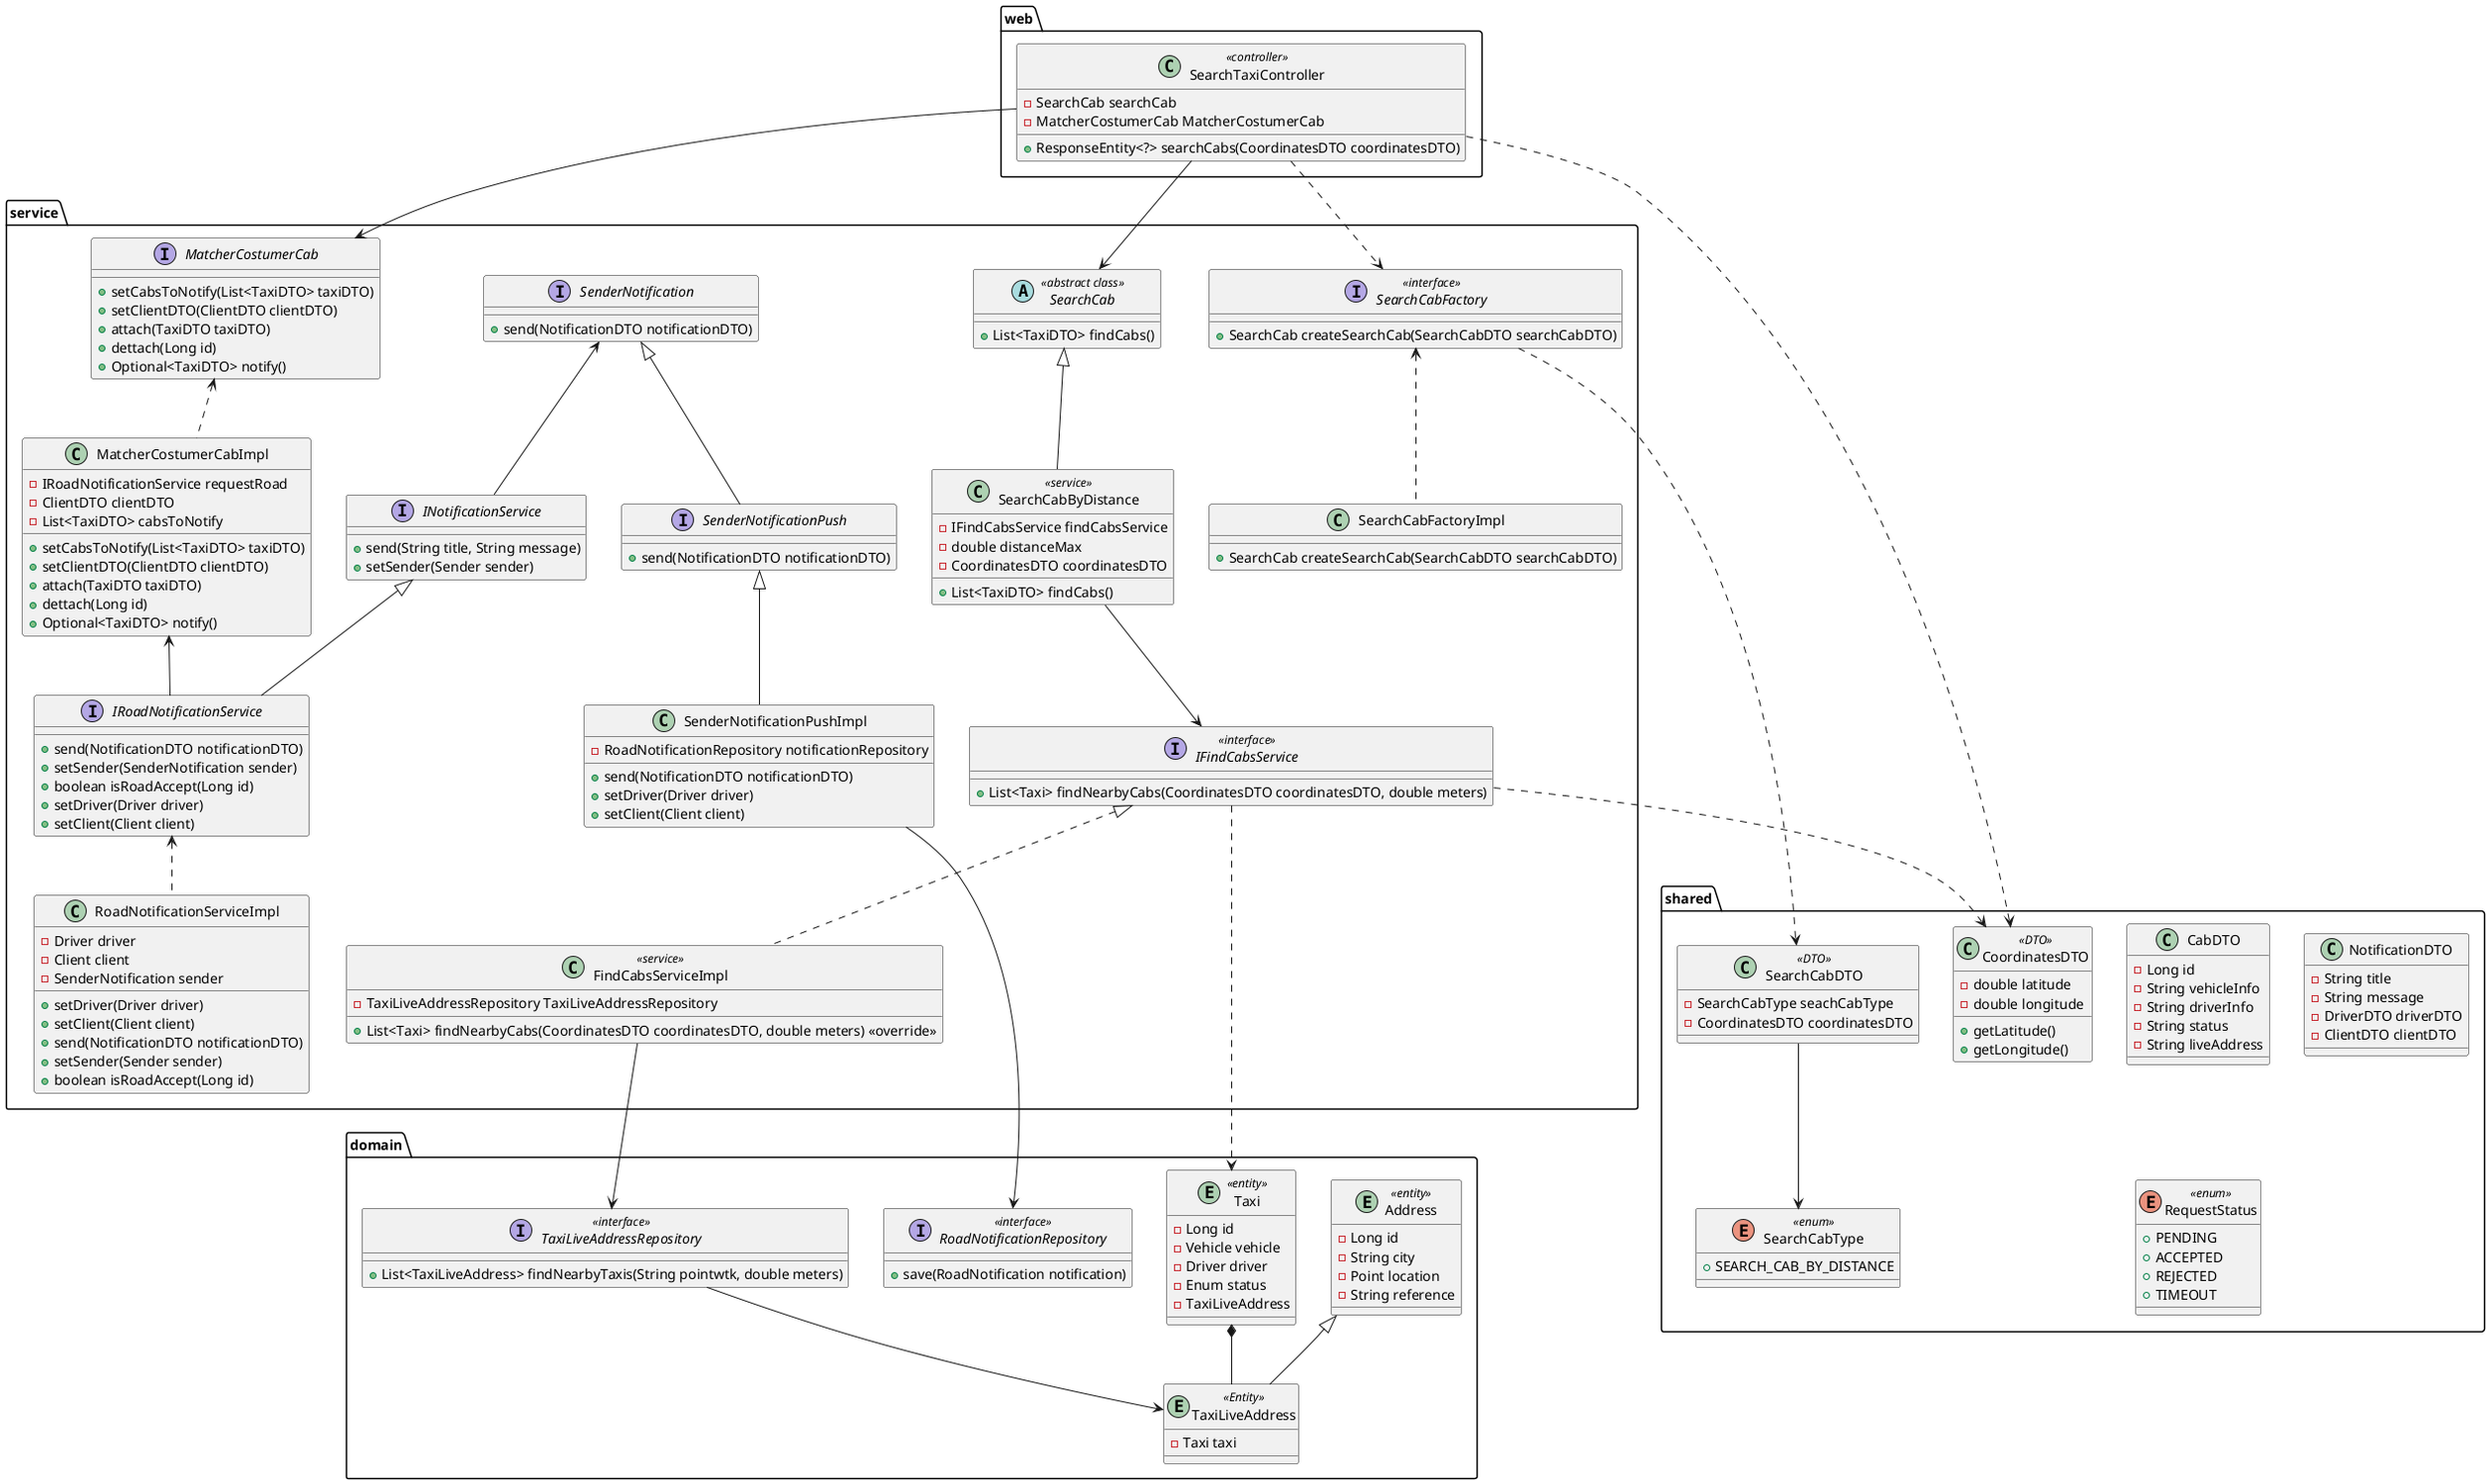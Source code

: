 @startuml  uml
top to bottom direction
package web {
    class SearchTaxiController <<controller>> {
        - SearchCab searchCab
        - MatcherCostumerCab MatcherCostumerCab
        + ResponseEntity<?> searchCabs(CoordinatesDTO coordinatesDTO)
    }
}
package domain{
    entity Address <<entity>> {
        - Long id
        - String city
        - Point location
        - String reference
    }

    entity TaxiLiveAddress <<Entity>> {
        - Taxi taxi
    }

    entity Taxi <<entity>> {
        - Long id
        - Vehicle vehicle
        - Driver driver
        - Enum status
        - TaxiLiveAddress
    }

    interface TaxiLiveAddressRepository <<interface>> {
        + List<TaxiLiveAddress> findNearbyTaxis(String pointwtk, double meters)
    }

    interface RoadNotificationRepository <<interface>> {
        + save(RoadNotification notification)
    }
}

package shared {
    class CoordinatesDTO <<DTO>>{
        - double latitude
        - double longitude
        + getLatitude()
        + getLongitude()
    }

    class SearchCabDTO <<DTO>> {
        - SearchCabType seachCabType
        - CoordinatesDTO coordinatesDTO
    }

    enum SearchCabType <<enum>> {
        + SEARCH_CAB_BY_DISTANCE
    }

    class CabDTO {
        - Long id
        - String vehicleInfo
        - String driverInfo
        - String status
        - String liveAddress
    }

    class NotificationDTO {
        - String title
        - String message
        - DriverDTO driverDTO
        - ClientDTO clientDTO
    }

    enum RequestStatus <<enum>> {
        + PENDING 
        + ACCEPTED
        + REJECTED
        + TIMEOUT
    }
}

package service {
    interface IFindCabsService <<interface>>{
        + List<Taxi> findNearbyCabs(CoordinatesDTO coordinatesDTO, double meters)
    }

    class FindCabsServiceImpl <<service>>{
        - TaxiLiveAddressRepository TaxiLiveAddressRepository
        + List<Taxi> findNearbyCabs(CoordinatesDTO coordinatesDTO, double meters) <<override>>
    }

    abstract class SearchCab <<abstract class>>{
        + List<TaxiDTO> findCabs()
    }

    class SearchCabByDistance <<service>> {
        - IFindCabsService findCabsService
        - double distanceMax
        - CoordinatesDTO coordinatesDTO
        + List<TaxiDTO> findCabs()
    }

    interface SearchCabFactory <<interface>>{
        + SearchCab createSearchCab(SearchCabDTO searchCabDTO)
    }

    class SearchCabFactoryImpl {
        + SearchCab createSearchCab(SearchCabDTO searchCabDTO)
    }

    interface MatcherCostumerCab {
        + setCabsToNotify(List<TaxiDTO> taxiDTO)
        + setClientDTO(ClientDTO clientDTO)
        + attach(TaxiDTO taxiDTO)
        + dettach(Long id)
        + Optional<TaxiDTO> notify()
    }

    class MatcherCostumerCabImpl {
        - IRoadNotificationService requestRoad
        - ClientDTO clientDTO
        - List<TaxiDTO> cabsToNotify
        + setCabsToNotify(List<TaxiDTO> taxiDTO)
        + setClientDTO(ClientDTO clientDTO)
        + attach(TaxiDTO taxiDTO)
        + dettach(Long id)
        + Optional<TaxiDTO> notify()
    }

    interface INotificationService {
        + send(String title, String message)
        + setSender(Sender sender)
    }

    interface SenderNotification {
        +send(NotificationDTO notificationDTO)
    }

    interface SenderNotificationPush {
        + send(NotificationDTO notificationDTO)
    }

    class SenderNotificationPushImpl {
        - RoadNotificationRepository notificationRepository
        + send(NotificationDTO notificationDTO)
        + setDriver(Driver driver)
        + setClient(Client client)
    }

    interface IRoadNotificationService {
        + send(NotificationDTO notificationDTO)
        + setSender(SenderNotification sender)
        + boolean isRoadAccept(Long id)
        + setDriver(Driver driver)
        + setClient(Client client)
    }

    class RoadNotificationServiceImpl {
        - Driver driver
        - Client client
        + setDriver(Driver driver)
        + setClient(Client client)
        - SenderNotification sender
        + send(NotificationDTO notificationDTO)
        + setSender(Sender sender)
        + boolean isRoadAccept(Long id)
    }






}




Address <|-- TaxiLiveAddress
TaxiLiveAddressRepository --> TaxiLiveAddress
Taxi *-- TaxiLiveAddress
IFindCabsService ..> CoordinatesDTO
IFindCabsService ..> Taxi

IFindCabsService <|.. FindCabsServiceImpl
FindCabsServiceImpl --> TaxiLiveAddressRepository

SearchCab <|-- SearchCabByDistance
SearchCabByDistance --> IFindCabsService

SearchTaxiController ..> CoordinatesDTO
SearchTaxiController --> SearchCab
SearchTaxiController --> MatcherCostumerCab

SearchTaxiController ..> SearchCabFactory
SearchCabFactory <.. SearchCabFactoryImpl
SearchCabFactory ..> SearchCabDTO
SearchCabDTO --> SearchCabType

MatcherCostumerCab <.. MatcherCostumerCabImpl
SenderNotification <|-- SenderNotificationPush
INotificationService <|-- IRoadNotificationService

MatcherCostumerCabImpl <-- IRoadNotificationService
SenderNotificationPush <|-- SenderNotificationPushImpl
SenderNotification <-- INotificationService
IRoadNotificationService <.. RoadNotificationServiceImpl
SenderNotificationPushImpl --> RoadNotificationRepository

@enduml